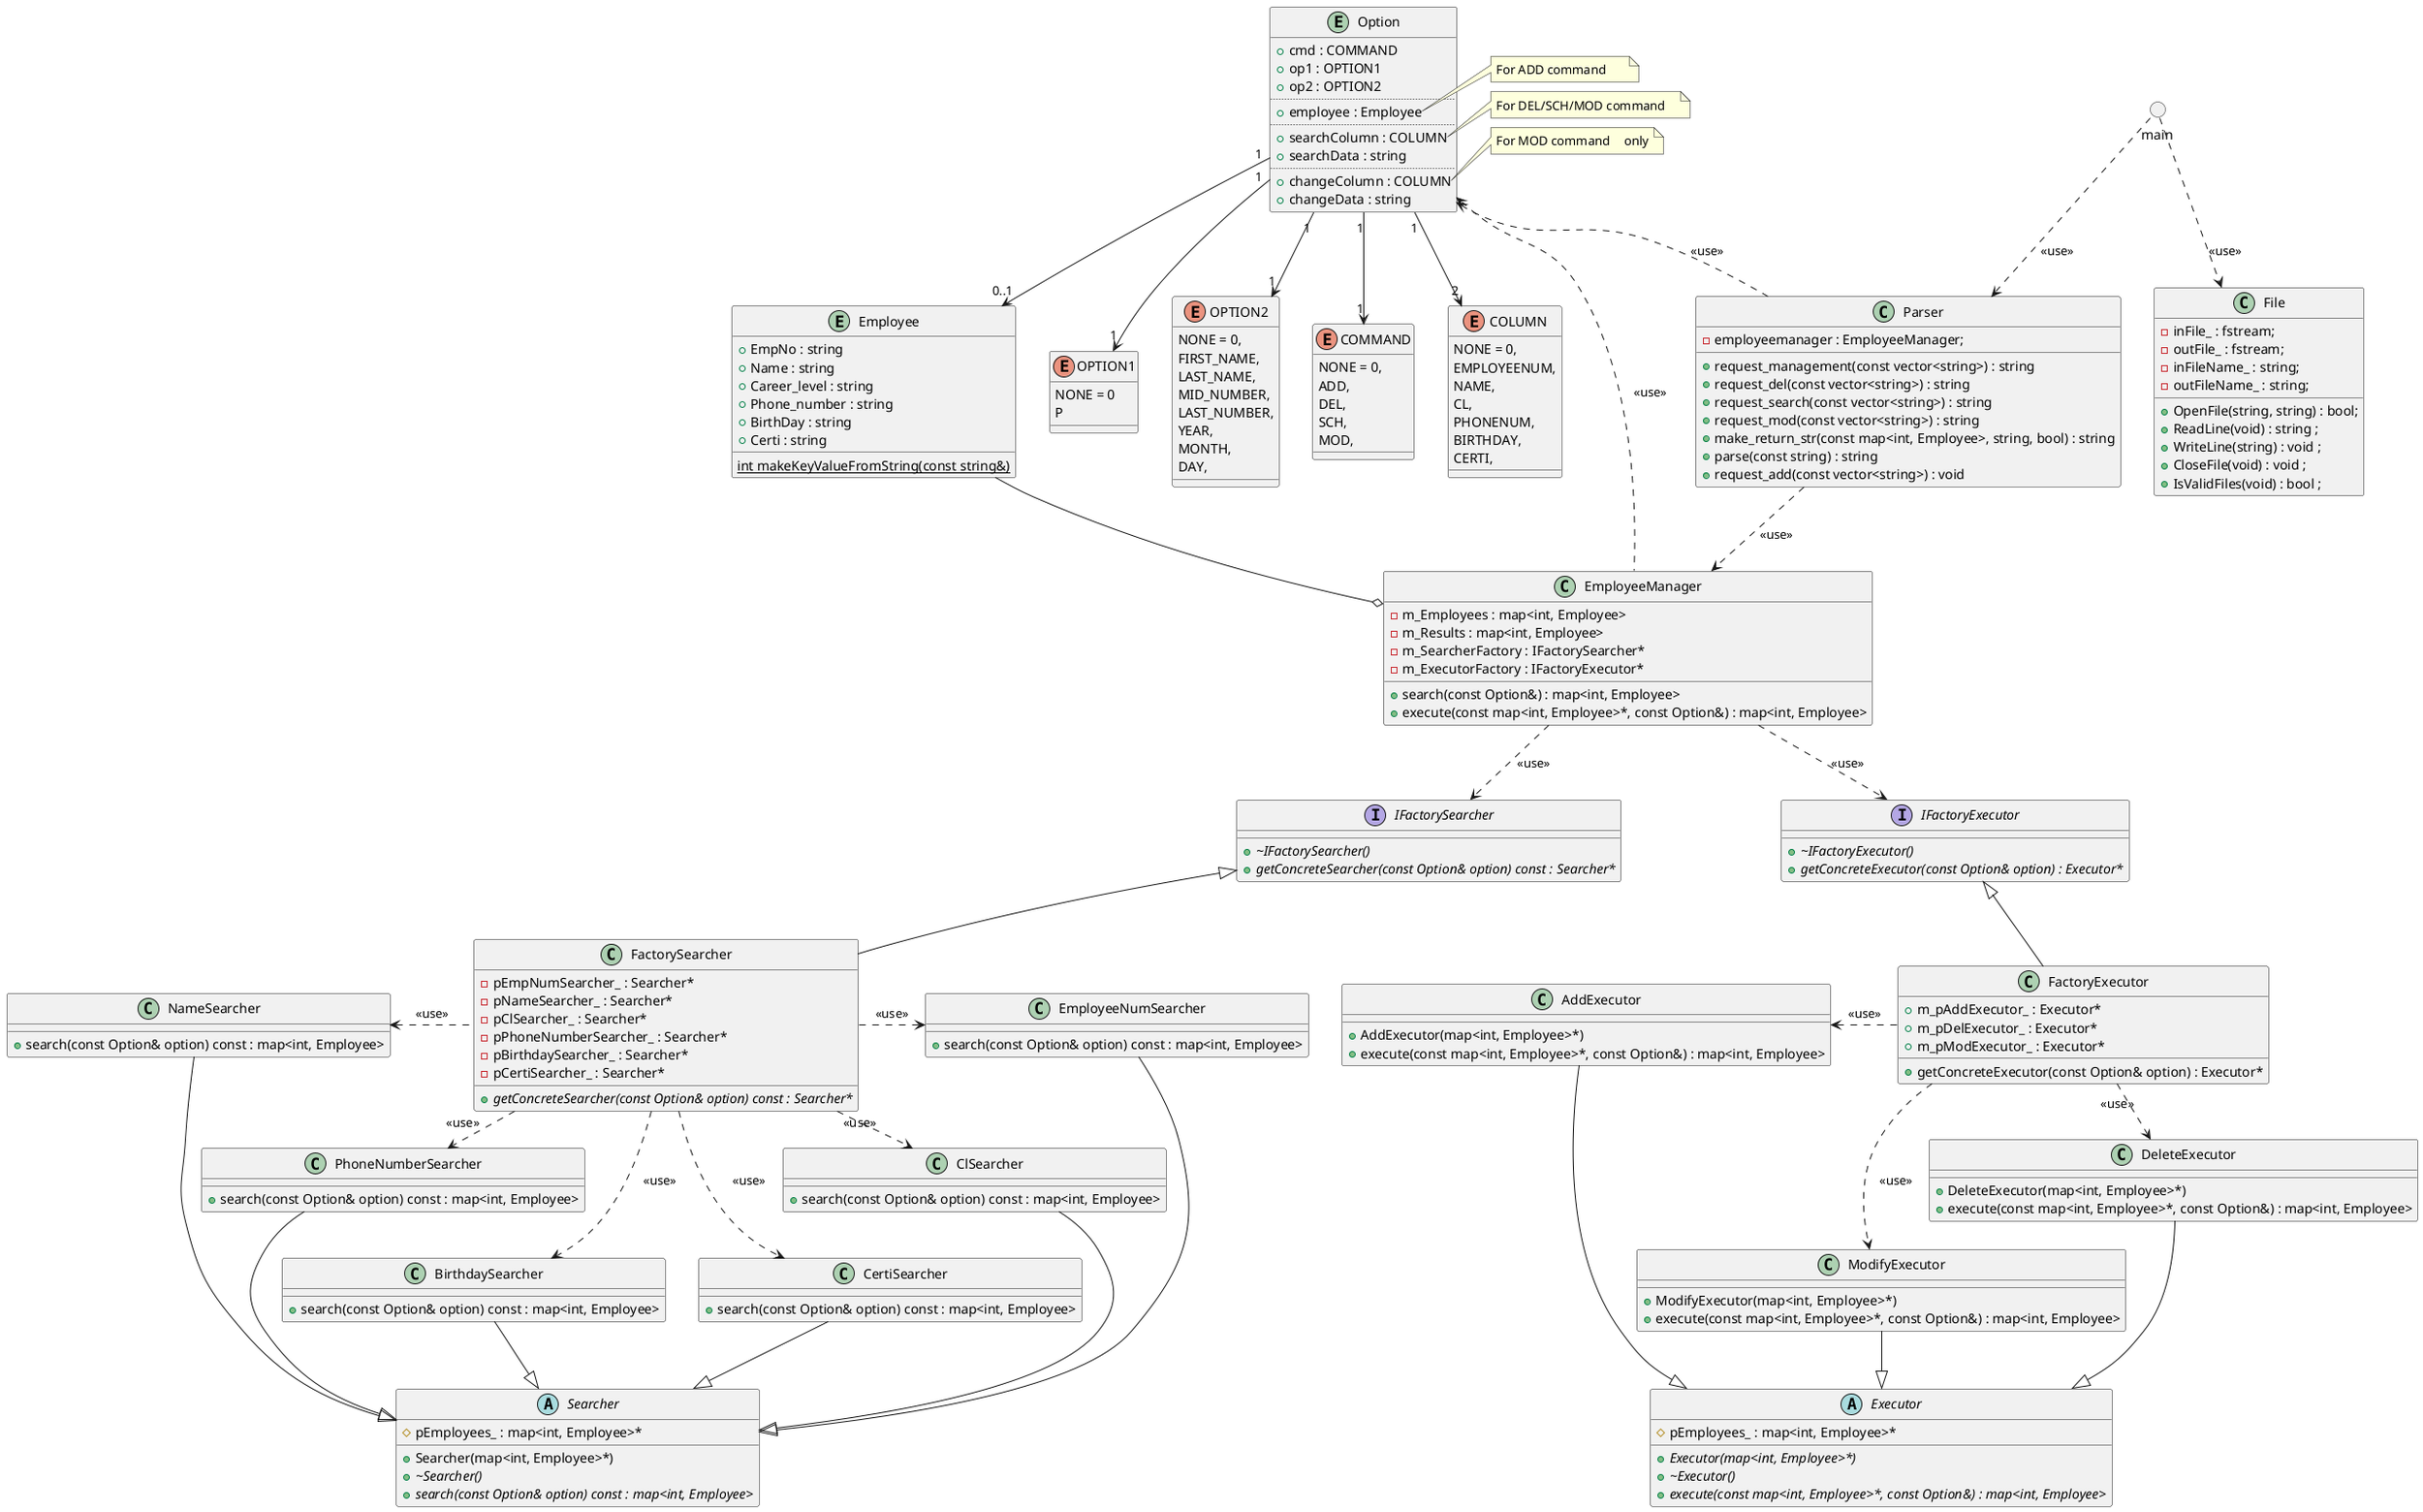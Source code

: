 @startuml
circle main

class File {
-inFile_ : fstream;
-outFile_ : fstream;
-inFileName_ : string;
-outFileName_ : string;
+OpenFile(string, string) : bool;
+ReadLine(void) : string ;
+WriteLine(string) : void ; 
+CloseFile(void) : void ;
+IsValidFiles(void) : bool ;
}

class Parser {
-employeemanager : EmployeeManager;
+request_management(const vector<string>) : string
+request_del(const vector<string>) : string
+request_search(const vector<string>) : string
+request_mod(const vector<string>) : string
+make_return_str(const map<int, Employee>, string, bool) : string
+parse(const string) : string
+request_add(const vector<string>) : void
}

class EmployeeManager {
-m_Employees : map<int, Employee>
-m_Results : map<int, Employee>
-m_SearcherFactory : IFactorySearcher*
-m_ExecutorFactory : IFactoryExecutor*
+search(const Option&) : map<int, Employee>
+execute(const map<int, Employee>*, const Option&) : map<int, Employee>
}

entity Employee {
+EmpNo : string
+Name : string
+Career_level : string
+Phone_number : string
+BirthDay : string
+Certi : string
{static} int makeKeyValueFromString(const string&)
}

enum OPTION1 {
NONE = 0
P
}

enum OPTION2 {
NONE = 0,
FIRST_NAME,
LAST_NAME,
MID_NUMBER,
LAST_NUMBER,
YEAR, 
MONTH, 
DAY,
}

enum COMMAND {
NONE = 0,
ADD,
DEL,
SCH,
MOD,
}

enum COLUMN {
NONE = 0,
EMPLOYEENUM,
NAME,
CL,
PHONENUM,
BIRTHDAY,
CERTI,
}

entity Option {
+cmd : COMMAND
+op1 : OPTION1
+op2 : OPTION2
..
+employee : Employee
..
+searchColumn : COLUMN
+searchData : string
..
+changeColumn : COLUMN
+changeData : string
}
note right of Option::"employee"
	For ADD command	
end note
note right of Option::"searchColumn"
	For DEL/SCH/MOD command	
end note
note right of Option::"changeColumn"
	For MOD command	only
end note

interface IFactorySearcher {
+{abstract}~IFactorySearcher()
+{abstract}getConcreteSearcher(const Option& option) const : Searcher*
}

class FactorySearcher {
-pEmpNumSearcher_ : Searcher*
-pNameSearcher_ : Searcher*
-pClSearcher_ : Searcher*
-pPhoneNumberSearcher_ : Searcher*
-pBirthdaySearcher_ : Searcher*
-pCertiSearcher_ : Searcher*
+{abstract}getConcreteSearcher(const Option& option) const : Searcher*
}

IFactorySearcher <|-- FactorySearcher


abstract class Searcher {
#pEmployees_ : map<int, Employee>*
+Searcher(map<int, Employee>*)
+{abstract}~Searcher()
+{abstract}search(const Option& option) const : map<int, Employee>
}

class EmployeeNumSearcher {
+search(const Option& option) const : map<int, Employee>
}

class NameSearcher {
+search(const Option& option) const : map<int, Employee>
}

class ClSearcher {
+search(const Option& option) const : map<int, Employee>
}

class PhoneNumberSearcher {
+search(const Option& option) const : map<int, Employee>
}

class BirthdaySearcher {
+search(const Option& option) const : map<int, Employee>
}

class CertiSearcher {
+search(const Option& option) const : map<int, Employee>
}

EmployeeNumSearcher --|> Searcher
NameSearcher --|> Searcher
ClSearcher --|> Searcher
PhoneNumberSearcher --|> Searcher
BirthdaySearcher --|> Searcher
CertiSearcher --|> Searcher

FactorySearcher .left.> EmployeeNumSearcher : <<use>>
FactorySearcher .left.> NameSearcher : <<use>>
FactorySearcher .right.> ClSearcher : <<use>>
FactorySearcher .right.> PhoneNumberSearcher : <<use>>
FactorySearcher .down.> BirthdaySearcher : <<use>>
FactorySearcher .down.> CertiSearcher : <<use>>

interface IFactoryExecutor {
+{abstract}~IFactoryExecutor()
+{abstract}getConcreteExecutor(const Option& option) : Executor*
}

class FactoryExecutor {
+m_pAddExecutor_ : Executor*
+m_pDelExecutor_ : Executor*
+m_pModExecutor_ : Executor*
+getConcreteExecutor(const Option& option) : Executor*
}

IFactoryExecutor <|-- FactoryExecutor

abstract class Executor {
#pEmployees_ : map<int, Employee>*
+{abstract}Executor(map<int, Employee>*) 
+{abstract}~Executor()
+{abstract}execute(const map<int, Employee>*, const Option&) : map<int, Employee>
}

class AddExecutor {
+AddExecutor(map<int, Employee>*)
+execute(const map<int, Employee>*, const Option&) : map<int, Employee>
}

class DeleteExecutor {
+DeleteExecutor(map<int, Employee>*)
+execute(const map<int, Employee>*, const Option&) : map<int, Employee>
}

class ModifyExecutor {
+ModifyExecutor(map<int, Employee>*)
+execute(const map<int, Employee>*, const Option&) : map<int, Employee>
}

AddExecutor --|> Executor
DeleteExecutor --|> Executor
ModifyExecutor --|> Executor

FactoryExecutor .left.> AddExecutor : <<use>>
FactoryExecutor .right.> DeleteExecutor : <<use>>
FactoryExecutor .down.> ModifyExecutor: <<use>>

main ..> File : <<use>>
main ..> Parser : <<use>>

Option "1"-->"1" OPTION1
Option "1"-->"1" OPTION2 
Option "1"-->"1" COMMAND 
Option "1"-->"0..1" Employee
Option "1"-->"2" COLUMN

Parser ..> EmployeeManager : <<use>>
Option <.. Parser : <<use>>
Option <.. EmployeeManager : <<use>>
EmployeeManager ..> IFactorySearcher : <<use>>
EmployeeManager ..> IFactoryExecutor : <<use>>
Employee --o EmployeeManager

@enduml